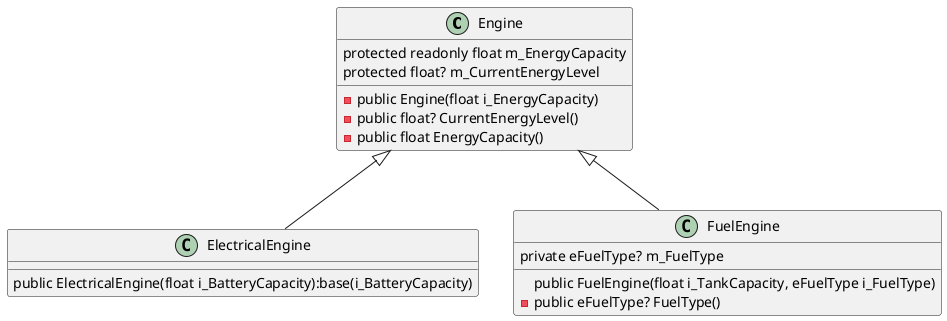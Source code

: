 @startuml
class Engine{
    protected readonly float m_EnergyCapacity
    protected float? m_CurrentEnergyLevel
    -public Engine(float i_EnergyCapacity)
    -public float? CurrentEnergyLevel()
    -public float EnergyCapacity()
}
class ElectricalEngine
{
    public ElectricalEngine(float i_BatteryCapacity):base(i_BatteryCapacity)
}

class FuelEngine{ 
        private eFuelType? m_FuelType
        public FuelEngine(float i_TankCapacity, eFuelType i_FuelType)
        -public eFuelType? FuelType()
}

Engine <|-- ElectricalEngine
Engine <|-- FuelEngine

@enduml